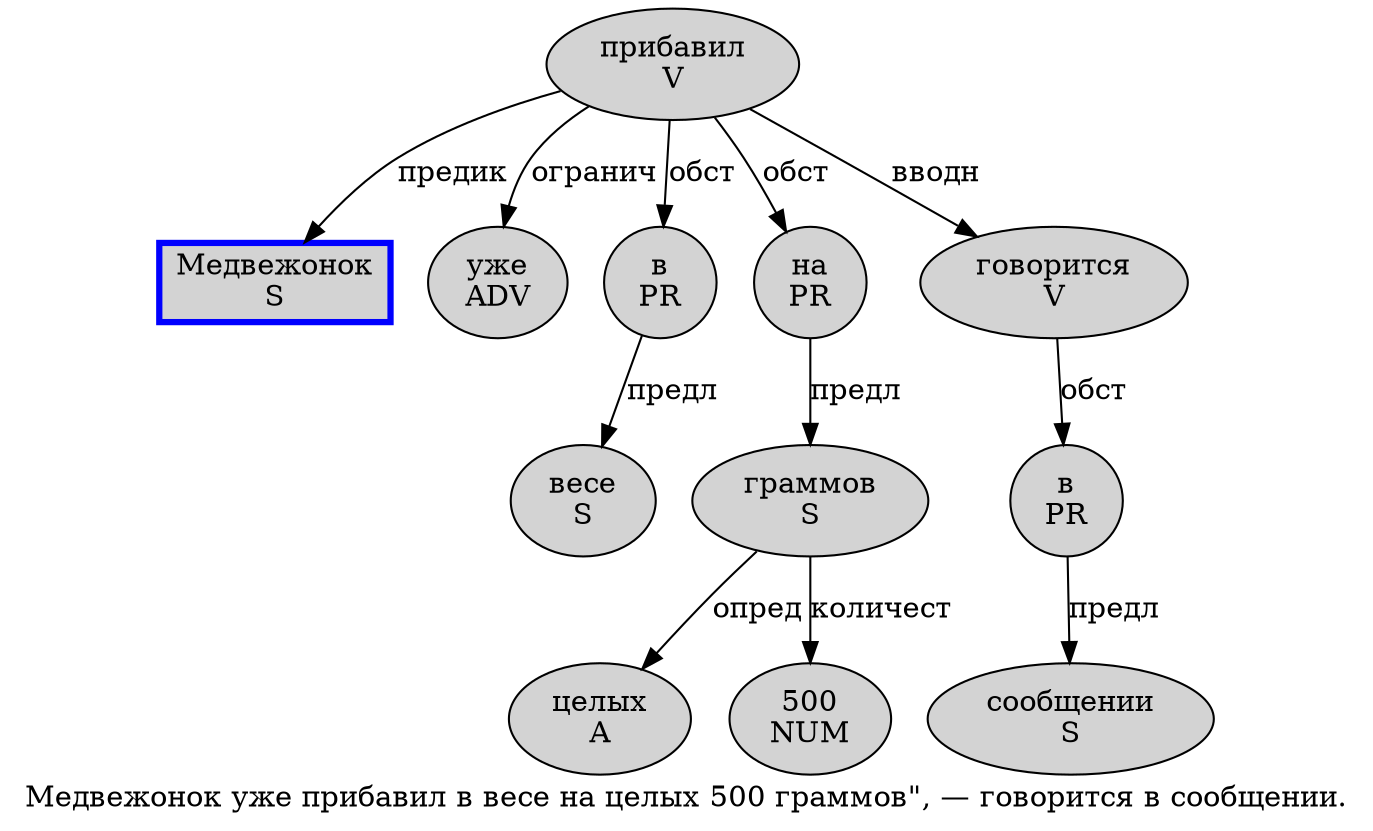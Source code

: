 digraph SENTENCE_44 {
	graph [label="Медвежонок уже прибавил в весе на целых 500 граммов\", — говорится в сообщении."]
	node [style=filled]
		0 [label="Медвежонок
S" color=blue fillcolor=lightgray penwidth=3 shape=box]
		1 [label="уже
ADV" color="" fillcolor=lightgray penwidth=1 shape=ellipse]
		2 [label="прибавил
V" color="" fillcolor=lightgray penwidth=1 shape=ellipse]
		3 [label="в
PR" color="" fillcolor=lightgray penwidth=1 shape=ellipse]
		4 [label="весе
S" color="" fillcolor=lightgray penwidth=1 shape=ellipse]
		5 [label="на
PR" color="" fillcolor=lightgray penwidth=1 shape=ellipse]
		6 [label="целых
A" color="" fillcolor=lightgray penwidth=1 shape=ellipse]
		7 [label="500
NUM" color="" fillcolor=lightgray penwidth=1 shape=ellipse]
		8 [label="граммов
S" color="" fillcolor=lightgray penwidth=1 shape=ellipse]
		12 [label="говорится
V" color="" fillcolor=lightgray penwidth=1 shape=ellipse]
		13 [label="в
PR" color="" fillcolor=lightgray penwidth=1 shape=ellipse]
		14 [label="сообщении
S" color="" fillcolor=lightgray penwidth=1 shape=ellipse]
			3 -> 4 [label="предл"]
			8 -> 6 [label="опред"]
			8 -> 7 [label="количест"]
			12 -> 13 [label="обст"]
			13 -> 14 [label="предл"]
			2 -> 0 [label="предик"]
			2 -> 1 [label="огранич"]
			2 -> 3 [label="обст"]
			2 -> 5 [label="обст"]
			2 -> 12 [label="вводн"]
			5 -> 8 [label="предл"]
}